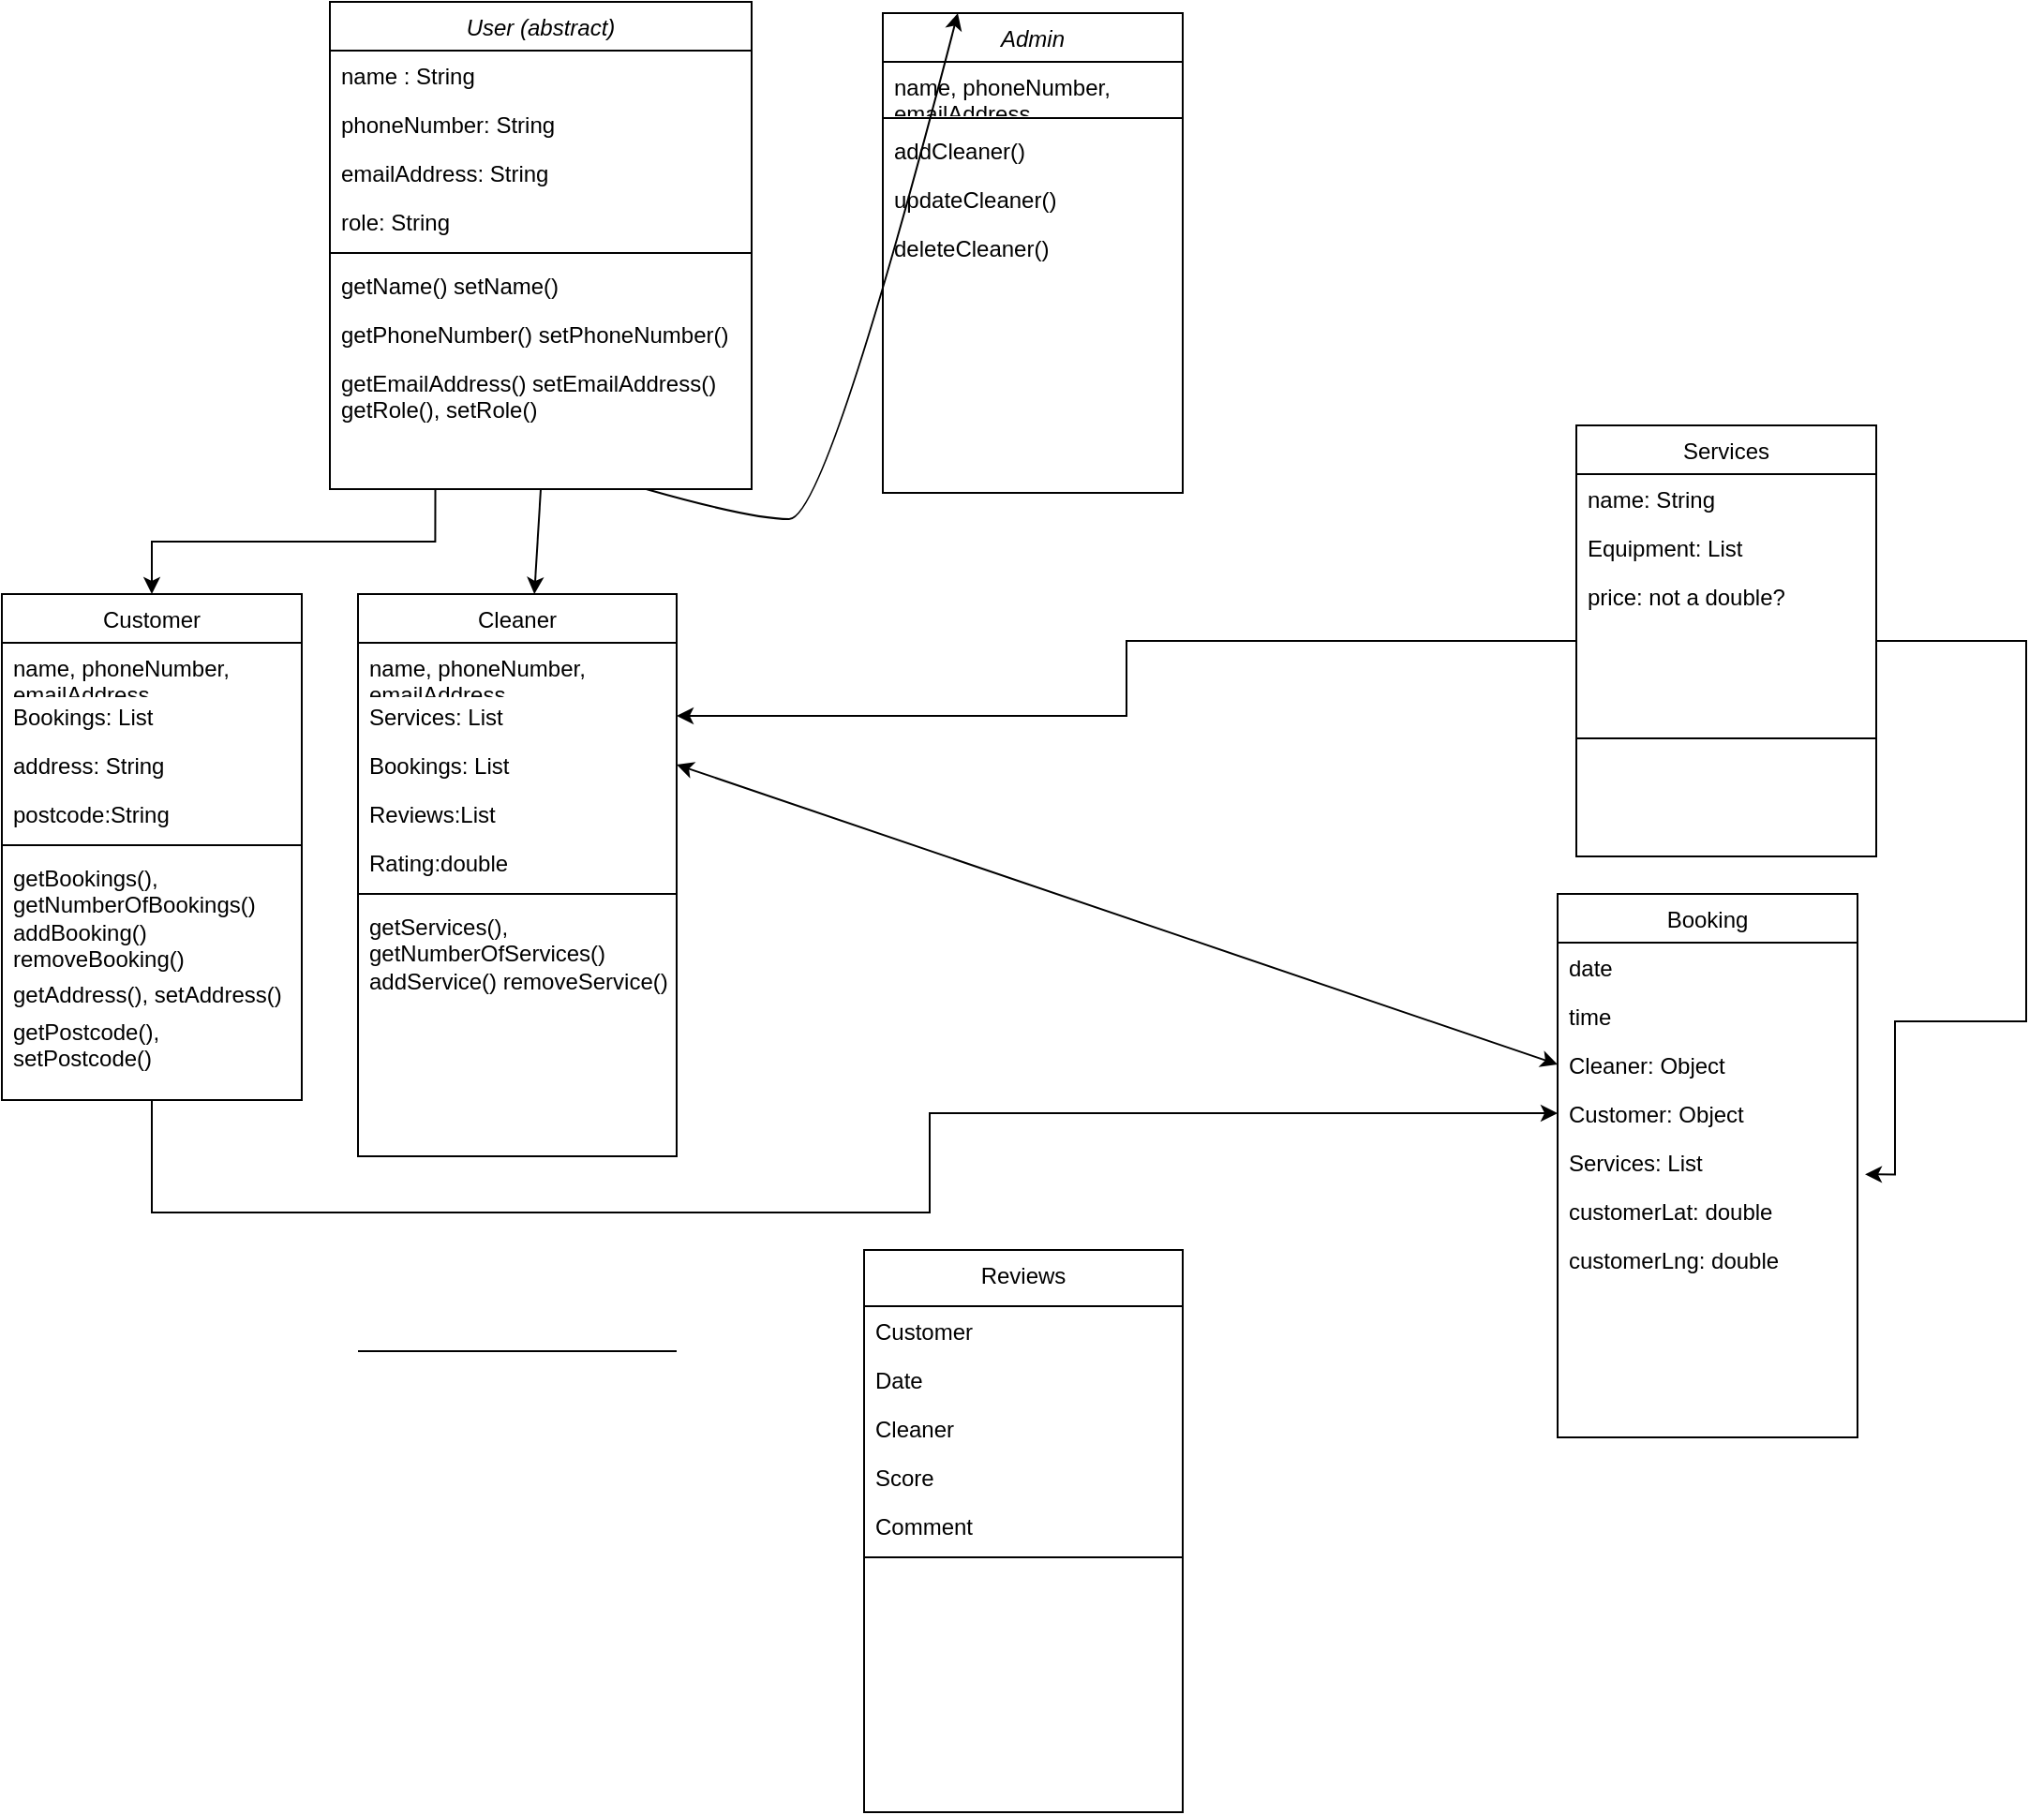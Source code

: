 <mxfile version="20.0.4" type="device"><diagram id="C5RBs43oDa-KdzZeNtuy" name="Page-1"><mxGraphModel dx="2044" dy="2041" grid="1" gridSize="10" guides="1" tooltips="1" connect="1" arrows="1" fold="1" page="1" pageScale="1" pageWidth="827" pageHeight="1169" math="0" shadow="0"><root><mxCell id="WIyWlLk6GJQsqaUBKTNV-0"/><mxCell id="WIyWlLk6GJQsqaUBKTNV-1" parent="WIyWlLk6GJQsqaUBKTNV-0"/><mxCell id="vompyPbgJJifVuJYlJnc-18" value="" style="edgeStyle=orthogonalEdgeStyle;rounded=0;orthogonalLoop=1;jettySize=auto;html=1;entryX=0.5;entryY=0;entryDx=0;entryDy=0;exitX=0.25;exitY=1;exitDx=0;exitDy=0;" parent="WIyWlLk6GJQsqaUBKTNV-1" source="zkfFHV4jXpPFQw0GAbJ--0" target="zkfFHV4jXpPFQw0GAbJ--6" edge="1"><mxGeometry relative="1" as="geometry"><mxPoint x="170" y="240" as="targetPoint"/></mxGeometry></mxCell><mxCell id="zkfFHV4jXpPFQw0GAbJ--0" value="User (abstract)" style="swimlane;fontStyle=2;align=center;verticalAlign=top;childLayout=stackLayout;horizontal=1;startSize=26;horizontalStack=0;resizeParent=1;resizeLast=0;collapsible=1;marginBottom=0;rounded=0;shadow=0;strokeWidth=1;" parent="WIyWlLk6GJQsqaUBKTNV-1" vertex="1"><mxGeometry x="185" y="-116" width="225" height="260" as="geometry"><mxRectangle x="230" y="140" width="160" height="26" as="alternateBounds"/></mxGeometry></mxCell><mxCell id="zkfFHV4jXpPFQw0GAbJ--1" value="name : String" style="text;align=left;verticalAlign=top;spacingLeft=4;spacingRight=4;overflow=hidden;rotatable=0;points=[[0,0.5],[1,0.5]];portConstraint=eastwest;" parent="zkfFHV4jXpPFQw0GAbJ--0" vertex="1"><mxGeometry y="26" width="225" height="26" as="geometry"/></mxCell><mxCell id="zkfFHV4jXpPFQw0GAbJ--2" value="phoneNumber: String" style="text;align=left;verticalAlign=top;spacingLeft=4;spacingRight=4;overflow=hidden;rotatable=0;points=[[0,0.5],[1,0.5]];portConstraint=eastwest;rounded=0;shadow=0;html=0;" parent="zkfFHV4jXpPFQw0GAbJ--0" vertex="1"><mxGeometry y="52" width="225" height="26" as="geometry"/></mxCell><mxCell id="zkfFHV4jXpPFQw0GAbJ--3" value="emailAddress: String" style="text;align=left;verticalAlign=top;spacingLeft=4;spacingRight=4;overflow=hidden;rotatable=0;points=[[0,0.5],[1,0.5]];portConstraint=eastwest;rounded=0;shadow=0;html=0;" parent="zkfFHV4jXpPFQw0GAbJ--0" vertex="1"><mxGeometry y="78" width="225" height="26" as="geometry"/></mxCell><mxCell id="vompyPbgJJifVuJYlJnc-22" value="role: String" style="text;align=left;verticalAlign=top;spacingLeft=4;spacingRight=4;overflow=hidden;rotatable=0;points=[[0,0.5],[1,0.5]];portConstraint=eastwest;rounded=0;shadow=0;html=0;" parent="zkfFHV4jXpPFQw0GAbJ--0" vertex="1"><mxGeometry y="104" width="225" height="26" as="geometry"/></mxCell><mxCell id="zkfFHV4jXpPFQw0GAbJ--15" value="" style="line;html=1;strokeWidth=1;align=left;verticalAlign=middle;spacingTop=-1;spacingLeft=3;spacingRight=3;rotatable=0;labelPosition=right;points=[];portConstraint=eastwest;" parent="zkfFHV4jXpPFQw0GAbJ--0" vertex="1"><mxGeometry y="130" width="225" height="8" as="geometry"/></mxCell><mxCell id="vompyPbgJJifVuJYlJnc-54" value="getName() setName()" style="text;align=left;verticalAlign=top;spacingLeft=4;spacingRight=4;overflow=hidden;rotatable=0;points=[[0,0.5],[1,0.5]];portConstraint=eastwest;rounded=0;shadow=0;html=0;" parent="zkfFHV4jXpPFQw0GAbJ--0" vertex="1"><mxGeometry y="138" width="225" height="26" as="geometry"/></mxCell><mxCell id="vompyPbgJJifVuJYlJnc-55" value="getPhoneNumber() setPhoneNumber()" style="text;align=left;verticalAlign=top;spacingLeft=4;spacingRight=4;overflow=hidden;rotatable=0;points=[[0,0.5],[1,0.5]];portConstraint=eastwest;rounded=0;shadow=0;html=0;" parent="zkfFHV4jXpPFQw0GAbJ--0" vertex="1"><mxGeometry y="164" width="225" height="26" as="geometry"/></mxCell><mxCell id="vompyPbgJJifVuJYlJnc-56" value="getEmailAddress() setEmailAddress()&#10;getRole(), setRole()" style="text;align=left;verticalAlign=top;spacingLeft=4;spacingRight=4;overflow=hidden;rotatable=0;points=[[0,0.5],[1,0.5]];portConstraint=eastwest;rounded=0;shadow=0;html=0;" parent="zkfFHV4jXpPFQw0GAbJ--0" vertex="1"><mxGeometry y="190" width="225" height="70" as="geometry"/></mxCell><mxCell id="zkfFHV4jXpPFQw0GAbJ--6" value="Customer" style="swimlane;fontStyle=0;align=center;verticalAlign=top;childLayout=stackLayout;horizontal=1;startSize=26;horizontalStack=0;resizeParent=1;resizeLast=0;collapsible=1;marginBottom=0;rounded=0;shadow=0;strokeWidth=1;" parent="WIyWlLk6GJQsqaUBKTNV-1" vertex="1"><mxGeometry x="10" y="200" width="160" height="270" as="geometry"><mxRectangle x="130" y="380" width="160" height="26" as="alternateBounds"/></mxGeometry></mxCell><mxCell id="vompyPbgJJifVuJYlJnc-21" value="name, phoneNumber, emailAddress" style="text;align=left;verticalAlign=top;spacingLeft=4;spacingRight=4;overflow=hidden;rotatable=0;points=[[0,0.5],[1,0.5]];portConstraint=eastwest;whiteSpace=wrap;" parent="zkfFHV4jXpPFQw0GAbJ--6" vertex="1"><mxGeometry y="26" width="160" height="26" as="geometry"/></mxCell><mxCell id="vompyPbgJJifVuJYlJnc-28" value="Bookings: List" style="text;align=left;verticalAlign=top;spacingLeft=4;spacingRight=4;overflow=hidden;rotatable=0;points=[[0,0.5],[1,0.5]];portConstraint=eastwest;" parent="zkfFHV4jXpPFQw0GAbJ--6" vertex="1"><mxGeometry y="52" width="160" height="26" as="geometry"/></mxCell><mxCell id="vompyPbgJJifVuJYlJnc-29" value="address: String" style="text;align=left;verticalAlign=top;spacingLeft=4;spacingRight=4;overflow=hidden;rotatable=0;points=[[0,0.5],[1,0.5]];portConstraint=eastwest;" parent="zkfFHV4jXpPFQw0GAbJ--6" vertex="1"><mxGeometry y="78" width="160" height="26" as="geometry"/></mxCell><mxCell id="vompyPbgJJifVuJYlJnc-30" value="postcode:String" style="text;align=left;verticalAlign=top;spacingLeft=4;spacingRight=4;overflow=hidden;rotatable=0;points=[[0,0.5],[1,0.5]];portConstraint=eastwest;" parent="zkfFHV4jXpPFQw0GAbJ--6" vertex="1"><mxGeometry y="104" width="160" height="26" as="geometry"/></mxCell><mxCell id="vompyPbgJJifVuJYlJnc-59" value="" style="line;html=1;strokeWidth=1;align=left;verticalAlign=middle;spacingTop=-1;spacingLeft=3;spacingRight=3;rotatable=0;labelPosition=right;points=[];portConstraint=eastwest;" parent="zkfFHV4jXpPFQw0GAbJ--6" vertex="1"><mxGeometry y="130" width="160" height="8" as="geometry"/></mxCell><mxCell id="vompyPbgJJifVuJYlJnc-58" value="getBookings(), getNumberOfBookings() addBooking() removeBooking()" style="text;align=left;verticalAlign=top;spacingLeft=4;spacingRight=4;overflow=hidden;rotatable=0;points=[[0,0.5],[1,0.5]];portConstraint=eastwest;whiteSpace=wrap;" parent="zkfFHV4jXpPFQw0GAbJ--6" vertex="1"><mxGeometry y="138" width="160" height="62" as="geometry"/></mxCell><mxCell id="vompyPbgJJifVuJYlJnc-60" value="getAddress(), setAddress()" style="text;align=left;verticalAlign=top;spacingLeft=4;spacingRight=4;overflow=hidden;rotatable=0;points=[[0,0.5],[1,0.5]];portConstraint=eastwest;whiteSpace=wrap;" parent="zkfFHV4jXpPFQw0GAbJ--6" vertex="1"><mxGeometry y="200" width="160" height="20" as="geometry"/></mxCell><mxCell id="vompyPbgJJifVuJYlJnc-61" value="getPostcode(), setPostcode()" style="text;align=left;verticalAlign=top;spacingLeft=4;spacingRight=4;overflow=hidden;rotatable=0;points=[[0,0.5],[1,0.5]];portConstraint=eastwest;whiteSpace=wrap;" parent="zkfFHV4jXpPFQw0GAbJ--6" vertex="1"><mxGeometry y="220" width="160" height="32" as="geometry"/></mxCell><mxCell id="zkfFHV4jXpPFQw0GAbJ--13" value="Cleaner" style="swimlane;fontStyle=0;align=center;verticalAlign=top;childLayout=stackLayout;horizontal=1;startSize=26;horizontalStack=0;resizeParent=1;resizeLast=0;collapsible=1;marginBottom=0;rounded=0;shadow=0;strokeWidth=1;" parent="WIyWlLk6GJQsqaUBKTNV-1" vertex="1"><mxGeometry x="200" y="200" width="170" height="300" as="geometry"><mxRectangle x="340" y="380" width="170" height="26" as="alternateBounds"/></mxGeometry></mxCell><mxCell id="vompyPbgJJifVuJYlJnc-23" value="name, phoneNumber, emailAddress" style="text;align=left;verticalAlign=top;spacingLeft=4;spacingRight=4;overflow=hidden;rotatable=0;points=[[0,0.5],[1,0.5]];portConstraint=eastwest;whiteSpace=wrap;" parent="zkfFHV4jXpPFQw0GAbJ--13" vertex="1"><mxGeometry y="26" width="170" height="26" as="geometry"/></mxCell><mxCell id="zkfFHV4jXpPFQw0GAbJ--14" value="Services: List" style="text;align=left;verticalAlign=top;spacingLeft=4;spacingRight=4;overflow=hidden;rotatable=0;points=[[0,0.5],[1,0.5]];portConstraint=eastwest;" parent="zkfFHV4jXpPFQw0GAbJ--13" vertex="1"><mxGeometry y="52" width="170" height="26" as="geometry"/></mxCell><mxCell id="vompyPbgJJifVuJYlJnc-25" value="Bookings: List" style="text;align=left;verticalAlign=top;spacingLeft=4;spacingRight=4;overflow=hidden;rotatable=0;points=[[0,0.5],[1,0.5]];portConstraint=eastwest;" parent="zkfFHV4jXpPFQw0GAbJ--13" vertex="1"><mxGeometry y="78" width="170" height="26" as="geometry"/></mxCell><mxCell id="vompyPbgJJifVuJYlJnc-46" value="Reviews:List" style="text;align=left;verticalAlign=top;spacingLeft=4;spacingRight=4;overflow=hidden;rotatable=0;points=[[0,0.5],[1,0.5]];portConstraint=eastwest;" parent="zkfFHV4jXpPFQw0GAbJ--13" vertex="1"><mxGeometry y="104" width="170" height="26" as="geometry"/></mxCell><mxCell id="vompyPbgJJifVuJYlJnc-47" value="Rating:double" style="text;align=left;verticalAlign=top;spacingLeft=4;spacingRight=4;overflow=hidden;rotatable=0;points=[[0,0.5],[1,0.5]];portConstraint=eastwest;" parent="zkfFHV4jXpPFQw0GAbJ--13" vertex="1"><mxGeometry y="130" width="170" height="26" as="geometry"/></mxCell><mxCell id="vompyPbgJJifVuJYlJnc-52" value="" style="line;html=1;strokeWidth=1;align=left;verticalAlign=middle;spacingTop=-1;spacingLeft=3;spacingRight=3;rotatable=0;labelPosition=right;points=[];portConstraint=eastwest;" parent="zkfFHV4jXpPFQw0GAbJ--13" vertex="1"><mxGeometry y="156" width="170" height="8" as="geometry"/></mxCell><mxCell id="vompyPbgJJifVuJYlJnc-62" value="getServices(), getNumberOfServices() addService() removeService()" style="text;align=left;verticalAlign=top;spacingLeft=4;spacingRight=4;overflow=hidden;rotatable=0;points=[[0,0.5],[1,0.5]];portConstraint=eastwest;whiteSpace=wrap;" parent="zkfFHV4jXpPFQw0GAbJ--13" vertex="1"><mxGeometry y="164" width="170" height="76" as="geometry"/></mxCell><mxCell id="zkfFHV4jXpPFQw0GAbJ--17" value="Booking" style="swimlane;fontStyle=0;align=center;verticalAlign=top;childLayout=stackLayout;horizontal=1;startSize=26;horizontalStack=0;resizeParent=1;resizeLast=0;collapsible=1;marginBottom=0;rounded=0;shadow=0;strokeWidth=1;" parent="WIyWlLk6GJQsqaUBKTNV-1" vertex="1"><mxGeometry x="840" y="360" width="160" height="290" as="geometry"><mxRectangle x="550" y="140" width="160" height="26" as="alternateBounds"/></mxGeometry></mxCell><mxCell id="zkfFHV4jXpPFQw0GAbJ--18" value="date" style="text;align=left;verticalAlign=top;spacingLeft=4;spacingRight=4;overflow=hidden;rotatable=0;points=[[0,0.5],[1,0.5]];portConstraint=eastwest;" parent="zkfFHV4jXpPFQw0GAbJ--17" vertex="1"><mxGeometry y="26" width="160" height="26" as="geometry"/></mxCell><mxCell id="zkfFHV4jXpPFQw0GAbJ--19" value="time" style="text;align=left;verticalAlign=top;spacingLeft=4;spacingRight=4;overflow=hidden;rotatable=0;points=[[0,0.5],[1,0.5]];portConstraint=eastwest;rounded=0;shadow=0;html=0;" parent="zkfFHV4jXpPFQw0GAbJ--17" vertex="1"><mxGeometry y="52" width="160" height="26" as="geometry"/></mxCell><mxCell id="vompyPbgJJifVuJYlJnc-11" value="Cleaner: Object" style="text;align=left;verticalAlign=top;spacingLeft=4;spacingRight=4;overflow=hidden;rotatable=0;points=[[0,0.5],[1,0.5]];portConstraint=eastwest;rounded=0;shadow=0;html=0;" parent="zkfFHV4jXpPFQw0GAbJ--17" vertex="1"><mxGeometry y="78" width="160" height="26" as="geometry"/></mxCell><mxCell id="zkfFHV4jXpPFQw0GAbJ--20" value="Customer: Object" style="text;align=left;verticalAlign=top;spacingLeft=4;spacingRight=4;overflow=hidden;rotatable=0;points=[[0,0.5],[1,0.5]];portConstraint=eastwest;rounded=0;shadow=0;html=0;" parent="zkfFHV4jXpPFQw0GAbJ--17" vertex="1"><mxGeometry y="104" width="160" height="26" as="geometry"/></mxCell><mxCell id="vompyPbgJJifVuJYlJnc-14" value="Services: List" style="text;align=left;verticalAlign=top;spacingLeft=4;spacingRight=4;overflow=hidden;rotatable=0;points=[[0,0.5],[1,0.5]];portConstraint=eastwest;rounded=0;shadow=0;html=0;" parent="zkfFHV4jXpPFQw0GAbJ--17" vertex="1"><mxGeometry y="130" width="160" height="26" as="geometry"/></mxCell><mxCell id="vompyPbgJJifVuJYlJnc-26" value="customerLat: double" style="text;align=left;verticalAlign=top;spacingLeft=4;spacingRight=4;overflow=hidden;rotatable=0;points=[[0,0.5],[1,0.5]];portConstraint=eastwest;rounded=0;shadow=0;html=0;" parent="zkfFHV4jXpPFQw0GAbJ--17" vertex="1"><mxGeometry y="156" width="160" height="26" as="geometry"/></mxCell><mxCell id="vompyPbgJJifVuJYlJnc-27" value="customerLng: double" style="text;align=left;verticalAlign=top;spacingLeft=4;spacingRight=4;overflow=hidden;rotatable=0;points=[[0,0.5],[1,0.5]];portConstraint=eastwest;rounded=0;shadow=0;html=0;" parent="zkfFHV4jXpPFQw0GAbJ--17" vertex="1"><mxGeometry y="182" width="160" height="108" as="geometry"/></mxCell><mxCell id="vompyPbgJJifVuJYlJnc-0" value="Admin" style="swimlane;fontStyle=2;align=center;verticalAlign=top;childLayout=stackLayout;horizontal=1;startSize=26;horizontalStack=0;resizeParent=1;resizeLast=0;collapsible=1;marginBottom=0;rounded=0;shadow=0;strokeWidth=1;" parent="WIyWlLk6GJQsqaUBKTNV-1" vertex="1"><mxGeometry x="480" y="-110" width="160" height="256" as="geometry"><mxRectangle x="230" y="140" width="160" height="26" as="alternateBounds"/></mxGeometry></mxCell><mxCell id="vompyPbgJJifVuJYlJnc-24" value="name, phoneNumber, emailAddress" style="text;align=left;verticalAlign=top;spacingLeft=4;spacingRight=4;overflow=hidden;rotatable=0;points=[[0,0.5],[1,0.5]];portConstraint=eastwest;whiteSpace=wrap;" parent="vompyPbgJJifVuJYlJnc-0" vertex="1"><mxGeometry y="26" width="160" height="26" as="geometry"/></mxCell><mxCell id="zkfFHV4jXpPFQw0GAbJ--4" value="" style="line;html=1;strokeWidth=1;align=left;verticalAlign=middle;spacingTop=-1;spacingLeft=3;spacingRight=3;rotatable=0;labelPosition=right;points=[];portConstraint=eastwest;" parent="vompyPbgJJifVuJYlJnc-0" vertex="1"><mxGeometry y="52" width="160" height="8" as="geometry"/></mxCell><mxCell id="vompyPbgJJifVuJYlJnc-48" value="addCleaner()" style="text;align=left;verticalAlign=top;spacingLeft=4;spacingRight=4;overflow=hidden;rotatable=0;points=[[0,0.5],[1,0.5]];portConstraint=eastwest;rounded=0;shadow=0;html=0;" parent="vompyPbgJJifVuJYlJnc-0" vertex="1"><mxGeometry y="60" width="160" height="26" as="geometry"/></mxCell><mxCell id="vompyPbgJJifVuJYlJnc-50" value="updateCleaner()" style="text;align=left;verticalAlign=top;spacingLeft=4;spacingRight=4;overflow=hidden;rotatable=0;points=[[0,0.5],[1,0.5]];portConstraint=eastwest;rounded=0;shadow=0;html=0;" parent="vompyPbgJJifVuJYlJnc-0" vertex="1"><mxGeometry y="86" width="160" height="26" as="geometry"/></mxCell><mxCell id="vompyPbgJJifVuJYlJnc-51" value="deleteCleaner()" style="text;align=left;verticalAlign=top;spacingLeft=4;spacingRight=4;overflow=hidden;rotatable=0;points=[[0,0.5],[1,0.5]];portConstraint=eastwest;rounded=0;shadow=0;html=0;" parent="vompyPbgJJifVuJYlJnc-0" vertex="1"><mxGeometry y="112" width="160" height="26" as="geometry"/></mxCell><mxCell id="vompyPbgJJifVuJYlJnc-42" value="" style="edgeStyle=orthogonalEdgeStyle;rounded=0;orthogonalLoop=1;jettySize=auto;html=1;entryX=1.025;entryY=-0.244;entryDx=0;entryDy=0;entryPerimeter=0;" parent="WIyWlLk6GJQsqaUBKTNV-1" source="vompyPbgJJifVuJYlJnc-6" target="vompyPbgJJifVuJYlJnc-26" edge="1"><mxGeometry relative="1" as="geometry"><mxPoint x="1130" y="225" as="targetPoint"/><Array as="points"><mxPoint x="1090" y="225"/><mxPoint x="1090" y="428"/><mxPoint x="1020" y="428"/><mxPoint x="1020" y="510"/></Array></mxGeometry></mxCell><mxCell id="vompyPbgJJifVuJYlJnc-44" value="" style="edgeStyle=orthogonalEdgeStyle;rounded=0;orthogonalLoop=1;jettySize=auto;html=1;entryX=1;entryY=0.5;entryDx=0;entryDy=0;" parent="WIyWlLk6GJQsqaUBKTNV-1" source="vompyPbgJJifVuJYlJnc-6" target="zkfFHV4jXpPFQw0GAbJ--14" edge="1"><mxGeometry relative="1" as="geometry"><mxPoint x="730" y="225" as="targetPoint"/></mxGeometry></mxCell><mxCell id="vompyPbgJJifVuJYlJnc-6" value="Services" style="swimlane;fontStyle=0;align=center;verticalAlign=top;childLayout=stackLayout;horizontal=1;startSize=26;horizontalStack=0;resizeParent=1;resizeLast=0;collapsible=1;marginBottom=0;rounded=0;shadow=0;strokeWidth=1;" parent="WIyWlLk6GJQsqaUBKTNV-1" vertex="1"><mxGeometry x="850" y="110" width="160" height="230" as="geometry"><mxRectangle x="550" y="140" width="160" height="26" as="alternateBounds"/></mxGeometry></mxCell><mxCell id="vompyPbgJJifVuJYlJnc-7" value="name: String" style="text;align=left;verticalAlign=top;spacingLeft=4;spacingRight=4;overflow=hidden;rotatable=0;points=[[0,0.5],[1,0.5]];portConstraint=eastwest;" parent="vompyPbgJJifVuJYlJnc-6" vertex="1"><mxGeometry y="26" width="160" height="26" as="geometry"/></mxCell><mxCell id="vompyPbgJJifVuJYlJnc-8" value="Equipment: List" style="text;align=left;verticalAlign=top;spacingLeft=4;spacingRight=4;overflow=hidden;rotatable=0;points=[[0,0.5],[1,0.5]];portConstraint=eastwest;rounded=0;shadow=0;html=0;" parent="vompyPbgJJifVuJYlJnc-6" vertex="1"><mxGeometry y="52" width="160" height="26" as="geometry"/></mxCell><mxCell id="vompyPbgJJifVuJYlJnc-31" value="price: not a double?" style="text;align=left;verticalAlign=top;spacingLeft=4;spacingRight=4;overflow=hidden;rotatable=0;points=[[0,0.5],[1,0.5]];portConstraint=eastwest;rounded=0;shadow=0;html=0;" parent="vompyPbgJJifVuJYlJnc-6" vertex="1"><mxGeometry y="78" width="160" height="26" as="geometry"/></mxCell><mxCell id="vompyPbgJJifVuJYlJnc-10" value="" style="line;html=1;strokeWidth=1;align=left;verticalAlign=middle;spacingTop=-1;spacingLeft=3;spacingRight=3;rotatable=0;labelPosition=right;points=[];portConstraint=eastwest;" parent="vompyPbgJJifVuJYlJnc-6" vertex="1"><mxGeometry y="104" width="160" height="126" as="geometry"/></mxCell><mxCell id="vompyPbgJJifVuJYlJnc-16" value="" style="curved=1;endArrow=classic;html=1;rounded=0;entryX=0.25;entryY=0;entryDx=0;entryDy=0;exitX=0.75;exitY=1;exitDx=0;exitDy=0;" parent="WIyWlLk6GJQsqaUBKTNV-1" source="zkfFHV4jXpPFQw0GAbJ--0" target="vompyPbgJJifVuJYlJnc-0" edge="1"><mxGeometry width="50" height="50" relative="1" as="geometry"><mxPoint x="340" y="170" as="sourcePoint"/><mxPoint x="570" y="250" as="targetPoint"/><Array as="points"><mxPoint x="410" y="160"/><mxPoint x="450" y="160"/></Array></mxGeometry></mxCell><mxCell id="vompyPbgJJifVuJYlJnc-17" value="" style="endArrow=classic;html=1;rounded=0;exitX=0.5;exitY=1;exitDx=0;exitDy=0;" parent="WIyWlLk6GJQsqaUBKTNV-1" source="zkfFHV4jXpPFQw0GAbJ--0" target="zkfFHV4jXpPFQw0GAbJ--13" edge="1"><mxGeometry width="50" height="50" relative="1" as="geometry"><mxPoint x="260" y="170" as="sourcePoint"/><mxPoint x="570" y="250" as="targetPoint"/></mxGeometry></mxCell><mxCell id="vompyPbgJJifVuJYlJnc-37" value="" style="edgeStyle=orthogonalEdgeStyle;rounded=0;orthogonalLoop=1;jettySize=auto;html=1;entryX=0;entryY=0.5;entryDx=0;entryDy=0;exitX=0.5;exitY=1;exitDx=0;exitDy=0;" parent="WIyWlLk6GJQsqaUBKTNV-1" source="zkfFHV4jXpPFQw0GAbJ--6" target="zkfFHV4jXpPFQw0GAbJ--20" edge="1"><mxGeometry relative="1" as="geometry"><Array as="points"><mxPoint x="90" y="530"/><mxPoint x="505" y="530"/><mxPoint x="505" y="477"/></Array></mxGeometry></mxCell><mxCell id="vompyPbgJJifVuJYlJnc-45" value="" style="endArrow=classic;startArrow=classic;html=1;rounded=0;exitX=1;exitY=0.5;exitDx=0;exitDy=0;entryX=0;entryY=0.5;entryDx=0;entryDy=0;" parent="WIyWlLk6GJQsqaUBKTNV-1" source="vompyPbgJJifVuJYlJnc-25" target="vompyPbgJJifVuJYlJnc-11" edge="1"><mxGeometry width="50" height="50" relative="1" as="geometry"><mxPoint x="540" y="290" as="sourcePoint"/><mxPoint x="590" y="240" as="targetPoint"/></mxGeometry></mxCell><mxCell id="zkfFHV4jXpPFQw0GAbJ--23" value="" style="line;html=1;strokeWidth=1;align=left;verticalAlign=middle;spacingTop=-1;spacingLeft=3;spacingRight=3;rotatable=0;labelPosition=right;points=[];portConstraint=eastwest;" parent="WIyWlLk6GJQsqaUBKTNV-1" vertex="1"><mxGeometry x="200" y="600" width="170" height="8" as="geometry"/></mxCell><mxCell id="kgJl8fZgYZlkpeylJ8Ia-0" value="Reviews" style="swimlane;fontStyle=0;align=center;verticalAlign=top;childLayout=stackLayout;horizontal=1;startSize=30;horizontalStack=0;resizeParent=1;resizeLast=0;collapsible=1;marginBottom=0;rounded=0;shadow=0;strokeWidth=1;" vertex="1" parent="WIyWlLk6GJQsqaUBKTNV-1"><mxGeometry x="470" y="550" width="170" height="300" as="geometry"><mxRectangle x="340" y="380" width="170" height="26" as="alternateBounds"/></mxGeometry></mxCell><mxCell id="kgJl8fZgYZlkpeylJ8Ia-1" value="Customer" style="text;align=left;verticalAlign=top;spacingLeft=4;spacingRight=4;overflow=hidden;rotatable=0;points=[[0,0.5],[1,0.5]];portConstraint=eastwest;whiteSpace=wrap;" vertex="1" parent="kgJl8fZgYZlkpeylJ8Ia-0"><mxGeometry y="30" width="170" height="26" as="geometry"/></mxCell><mxCell id="kgJl8fZgYZlkpeylJ8Ia-2" value="Date" style="text;align=left;verticalAlign=top;spacingLeft=4;spacingRight=4;overflow=hidden;rotatable=0;points=[[0,0.5],[1,0.5]];portConstraint=eastwest;" vertex="1" parent="kgJl8fZgYZlkpeylJ8Ia-0"><mxGeometry y="56" width="170" height="26" as="geometry"/></mxCell><mxCell id="kgJl8fZgYZlkpeylJ8Ia-3" value="Cleaner" style="text;align=left;verticalAlign=top;spacingLeft=4;spacingRight=4;overflow=hidden;rotatable=0;points=[[0,0.5],[1,0.5]];portConstraint=eastwest;" vertex="1" parent="kgJl8fZgYZlkpeylJ8Ia-0"><mxGeometry y="82" width="170" height="26" as="geometry"/></mxCell><mxCell id="kgJl8fZgYZlkpeylJ8Ia-4" value="Score" style="text;align=left;verticalAlign=top;spacingLeft=4;spacingRight=4;overflow=hidden;rotatable=0;points=[[0,0.5],[1,0.5]];portConstraint=eastwest;" vertex="1" parent="kgJl8fZgYZlkpeylJ8Ia-0"><mxGeometry y="108" width="170" height="26" as="geometry"/></mxCell><mxCell id="kgJl8fZgYZlkpeylJ8Ia-5" value="Comment" style="text;align=left;verticalAlign=top;spacingLeft=4;spacingRight=4;overflow=hidden;rotatable=0;points=[[0,0.5],[1,0.5]];portConstraint=eastwest;" vertex="1" parent="kgJl8fZgYZlkpeylJ8Ia-0"><mxGeometry y="134" width="170" height="26" as="geometry"/></mxCell><mxCell id="kgJl8fZgYZlkpeylJ8Ia-6" value="" style="line;html=1;strokeWidth=1;align=left;verticalAlign=middle;spacingTop=-1;spacingLeft=3;spacingRight=3;rotatable=0;labelPosition=right;points=[];portConstraint=eastwest;" vertex="1" parent="kgJl8fZgYZlkpeylJ8Ia-0"><mxGeometry y="160" width="170" height="8" as="geometry"/></mxCell></root></mxGraphModel></diagram></mxfile>